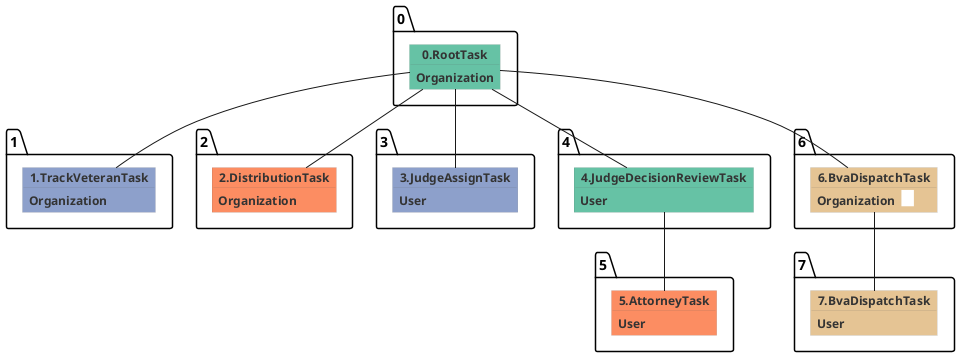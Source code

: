 @startuml
skinparam {
  ObjectBorderColor #555
  ObjectBorderThickness 0
  ObjectFontStyle bold
  ObjectFontSize 14
  ObjectAttributeFontColor #333
  ObjectAttributeFontSize 12
}
  object 0.RootTask #66c2a5 {
Organization
}
  object 1.TrackVeteranTask #8da0cb {
Organization
}
  object 2.DistributionTask #fc8d62 {
Organization
}
  object 3.JudgeAssignTask #8da0cb {
User
}
  object 4.JudgeDecisionReviewTask #66c2a5 {
User
}
  object 5.AttorneyTask #fc8d62 {
User
}
  object 6.BvaDispatchTask #e5c494 {
Organization  <back:white>    </back>
}
  object 7.BvaDispatchTask #e5c494 {
User
}
0.RootTask -- 1.TrackVeteranTask
0.RootTask -- 2.DistributionTask
0.RootTask -- 3.JudgeAssignTask
0.RootTask -- 4.JudgeDecisionReviewTask
4.JudgeDecisionReviewTask -- 5.AttorneyTask
0.RootTask -- 6.BvaDispatchTask
6.BvaDispatchTask -- 7.BvaDispatchTask
@enduml
